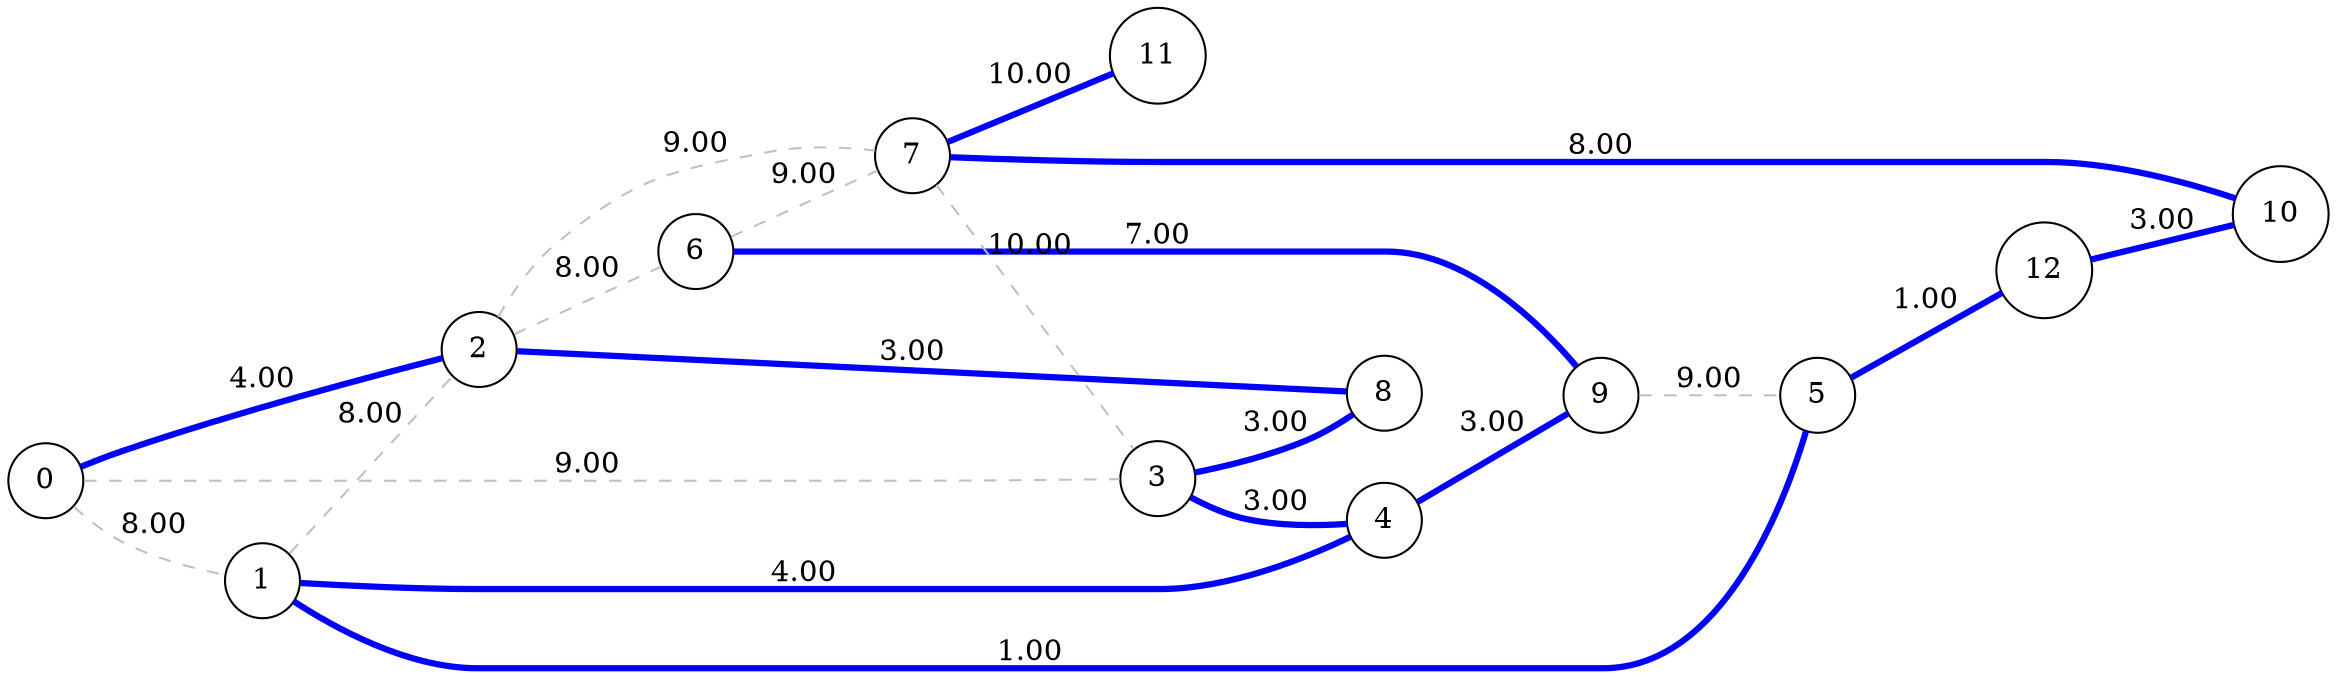 graph G {
  layout=dot;
  overlap=false;
  splines=true;
  rankdir=LR;
  0 [shape=circle];
  1 [shape=circle];
  2 [shape=circle];
  3 [shape=circle];
  4 [shape=circle];
  5 [shape=circle];
  6 [shape=circle];
  7 [shape=circle];
  8 [shape=circle];
  9 [shape=circle];
  10 [shape=circle];
  11 [shape=circle];
  12 [shape=circle];
  0 -- 1 [label="8.00", color=gray, style=dashed];
  0 -- 2 [label="4.00", penwidth=3, color=blue];
  0 -- 3 [label="9.00", color=gray, style=dashed];
  1 -- 2 [label="8.00", color=gray, style=dashed];
  1 -- 4 [label="4.00", penwidth=3, color=blue];
  1 -- 5 [label="1.00", penwidth=3, color=blue];
  2 -- 6 [label="8.00", color=gray, style=dashed];
  2 -- 7 [label="9.00", color=gray, style=dashed];
  2 -- 8 [label="3.00", penwidth=3, color=blue];
  6 -- 7 [label="9.00", color=gray, style=dashed];
  6 -- 9 [label="7.00", penwidth=3, color=blue];
  7 -- 3 [label="10.00", color=gray, style=dashed];
  7 -- 10 [label="8.00", penwidth=3, color=blue];
  7 -- 11 [label="10.00", penwidth=3, color=blue];
  3 -- 4 [label="3.00", penwidth=3, color=blue];
  3 -- 8 [label="3.00", penwidth=3, color=blue];
  4 -- 9 [label="3.00", penwidth=3, color=blue];
  9 -- 5 [label="9.00", color=gray, style=dashed];
  5 -- 12 [label="1.00", penwidth=3, color=blue];
  12 -- 10 [label="3.00", penwidth=3, color=blue];
}
